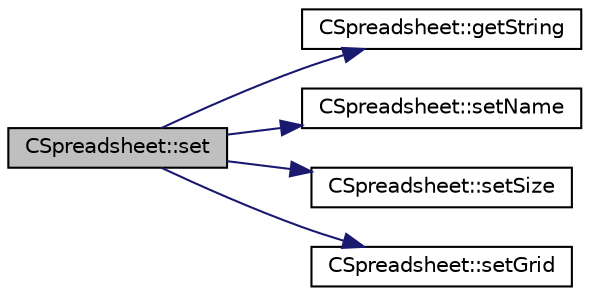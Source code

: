 digraph "CSpreadsheet::set"
{
  edge [fontname="Helvetica",fontsize="10",labelfontname="Helvetica",labelfontsize="10"];
  node [fontname="Helvetica",fontsize="10",shape=record];
  rankdir="LR";
  Node1 [label="CSpreadsheet::set",height=0.2,width=0.4,color="black", fillcolor="grey75", style="filled", fontcolor="black"];
  Node1 -> Node2 [color="midnightblue",fontsize="10",style="solid",fontname="Helvetica"];
  Node2 [label="CSpreadsheet::getString",height=0.2,width=0.4,color="black", fillcolor="white", style="filled",URL="$classCSpreadsheet.html#a6e5e68ad13e7e38b4329622a147d196d"];
  Node1 -> Node3 [color="midnightblue",fontsize="10",style="solid",fontname="Helvetica"];
  Node3 [label="CSpreadsheet::setName",height=0.2,width=0.4,color="black", fillcolor="white", style="filled",URL="$classCSpreadsheet.html#a2e297910443b7950d32b1b6f99155506"];
  Node1 -> Node4 [color="midnightblue",fontsize="10",style="solid",fontname="Helvetica"];
  Node4 [label="CSpreadsheet::setSize",height=0.2,width=0.4,color="black", fillcolor="white", style="filled",URL="$classCSpreadsheet.html#a9f85317ede0d188586d4948355daafa1"];
  Node1 -> Node5 [color="midnightblue",fontsize="10",style="solid",fontname="Helvetica"];
  Node5 [label="CSpreadsheet::setGrid",height=0.2,width=0.4,color="black", fillcolor="white", style="filled",URL="$classCSpreadsheet.html#a59dbd32a7b58851b5b9db3338dde734b"];
}
